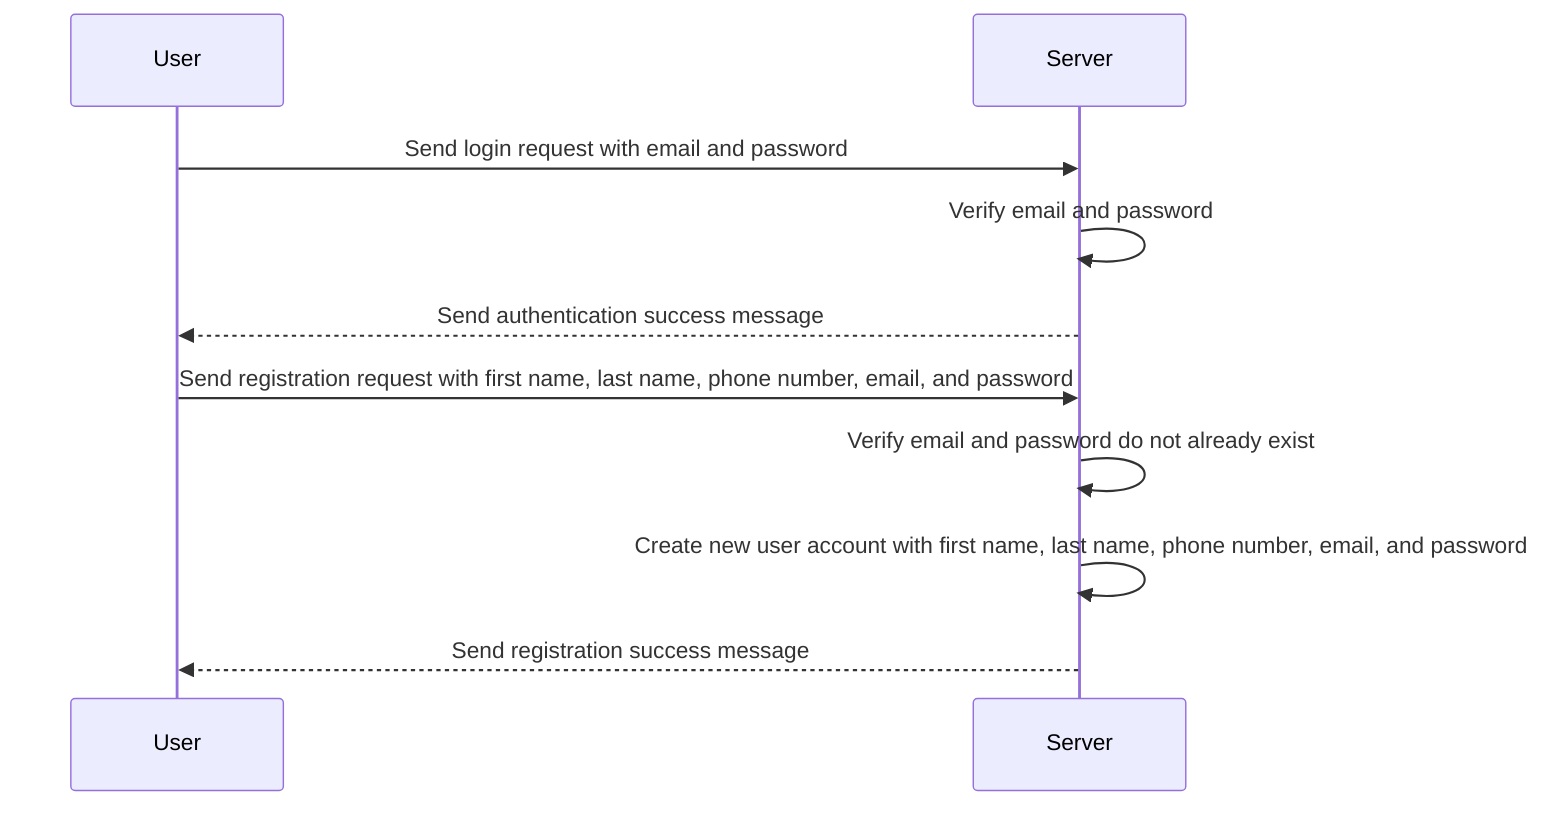 sequenceDiagram
    participant User
    participant Server

    User->>Server: Send login request with email and password
    Server->>Server: Verify email and password
    Server-->>User: Send authentication success message

    User->>Server: Send registration request with first name, last name, phone number, email, and password
    Server->>Server: Verify email and password do not already exist
    Server->>Server: Create new user account with first name, last name, phone number, email, and password
    Server-->>User: Send registration success message